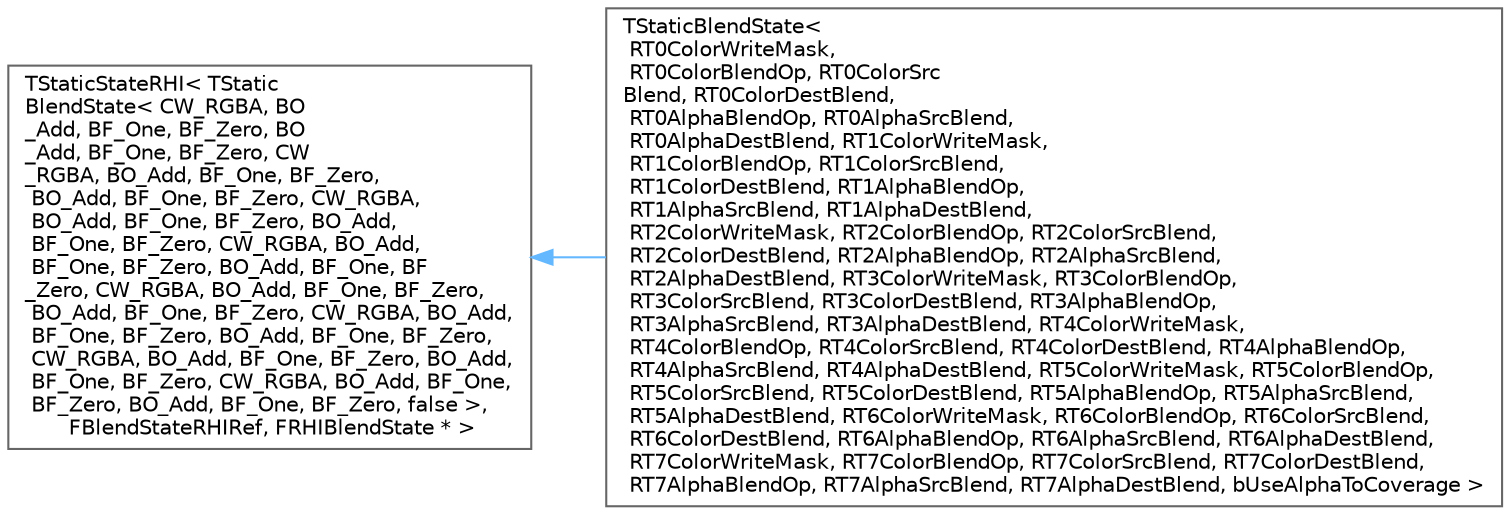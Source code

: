 digraph "Graphical Class Hierarchy"
{
 // INTERACTIVE_SVG=YES
 // LATEX_PDF_SIZE
  bgcolor="transparent";
  edge [fontname=Helvetica,fontsize=10,labelfontname=Helvetica,labelfontsize=10];
  node [fontname=Helvetica,fontsize=10,shape=box,height=0.2,width=0.4];
  rankdir="LR";
  Node0 [id="Node000000",label="TStaticStateRHI\< TStatic\lBlendState\< CW_RGBA, BO\l_Add, BF_One, BF_Zero, BO\l_Add, BF_One, BF_Zero, CW\l_RGBA, BO_Add, BF_One, BF_Zero,\l BO_Add, BF_One, BF_Zero, CW_RGBA,\l BO_Add, BF_One, BF_Zero, BO_Add,\l BF_One, BF_Zero, CW_RGBA, BO_Add,\l BF_One, BF_Zero, BO_Add, BF_One, BF\l_Zero, CW_RGBA, BO_Add, BF_One, BF_Zero,\l BO_Add, BF_One, BF_Zero, CW_RGBA, BO_Add,\l BF_One, BF_Zero, BO_Add, BF_One, BF_Zero,\l CW_RGBA, BO_Add, BF_One, BF_Zero, BO_Add,\l BF_One, BF_Zero, CW_RGBA, BO_Add, BF_One,\l BF_Zero, BO_Add, BF_One, BF_Zero, false \>,\l FBlendStateRHIRef, FRHIBlendState * \>",height=0.2,width=0.4,color="grey40", fillcolor="white", style="filled",URL="$db/d8a/classTStaticStateRHI.html",tooltip=" "];
  Node0 -> Node1 [id="edge8433_Node000000_Node000001",dir="back",color="steelblue1",style="solid",tooltip=" "];
  Node1 [id="Node000001",label="TStaticBlendState\<\l RT0ColorWriteMask,\l RT0ColorBlendOp, RT0ColorSrc\lBlend, RT0ColorDestBlend,\l RT0AlphaBlendOp, RT0AlphaSrcBlend,\l RT0AlphaDestBlend, RT1ColorWriteMask,\l RT1ColorBlendOp, RT1ColorSrcBlend,\l RT1ColorDestBlend, RT1AlphaBlendOp,\l RT1AlphaSrcBlend, RT1AlphaDestBlend,\l RT2ColorWriteMask, RT2ColorBlendOp, RT2ColorSrcBlend,\l RT2ColorDestBlend, RT2AlphaBlendOp, RT2AlphaSrcBlend,\l RT2AlphaDestBlend, RT3ColorWriteMask, RT3ColorBlendOp,\l RT3ColorSrcBlend, RT3ColorDestBlend, RT3AlphaBlendOp,\l RT3AlphaSrcBlend, RT3AlphaDestBlend, RT4ColorWriteMask,\l RT4ColorBlendOp, RT4ColorSrcBlend, RT4ColorDestBlend, RT4AlphaBlendOp,\l RT4AlphaSrcBlend, RT4AlphaDestBlend, RT5ColorWriteMask, RT5ColorBlendOp,\l RT5ColorSrcBlend, RT5ColorDestBlend, RT5AlphaBlendOp, RT5AlphaSrcBlend,\l RT5AlphaDestBlend, RT6ColorWriteMask, RT6ColorBlendOp, RT6ColorSrcBlend,\l RT6ColorDestBlend, RT6AlphaBlendOp, RT6AlphaSrcBlend, RT6AlphaDestBlend,\l RT7ColorWriteMask, RT7ColorBlendOp, RT7ColorSrcBlend, RT7ColorDestBlend,\l RT7AlphaBlendOp, RT7AlphaSrcBlend, RT7AlphaDestBlend, bUseAlphaToCoverage \>",height=0.2,width=0.4,color="grey40", fillcolor="white", style="filled",URL="$df/d5e/classTStaticBlendState.html",tooltip="A static RHI blend state resource."];
}
